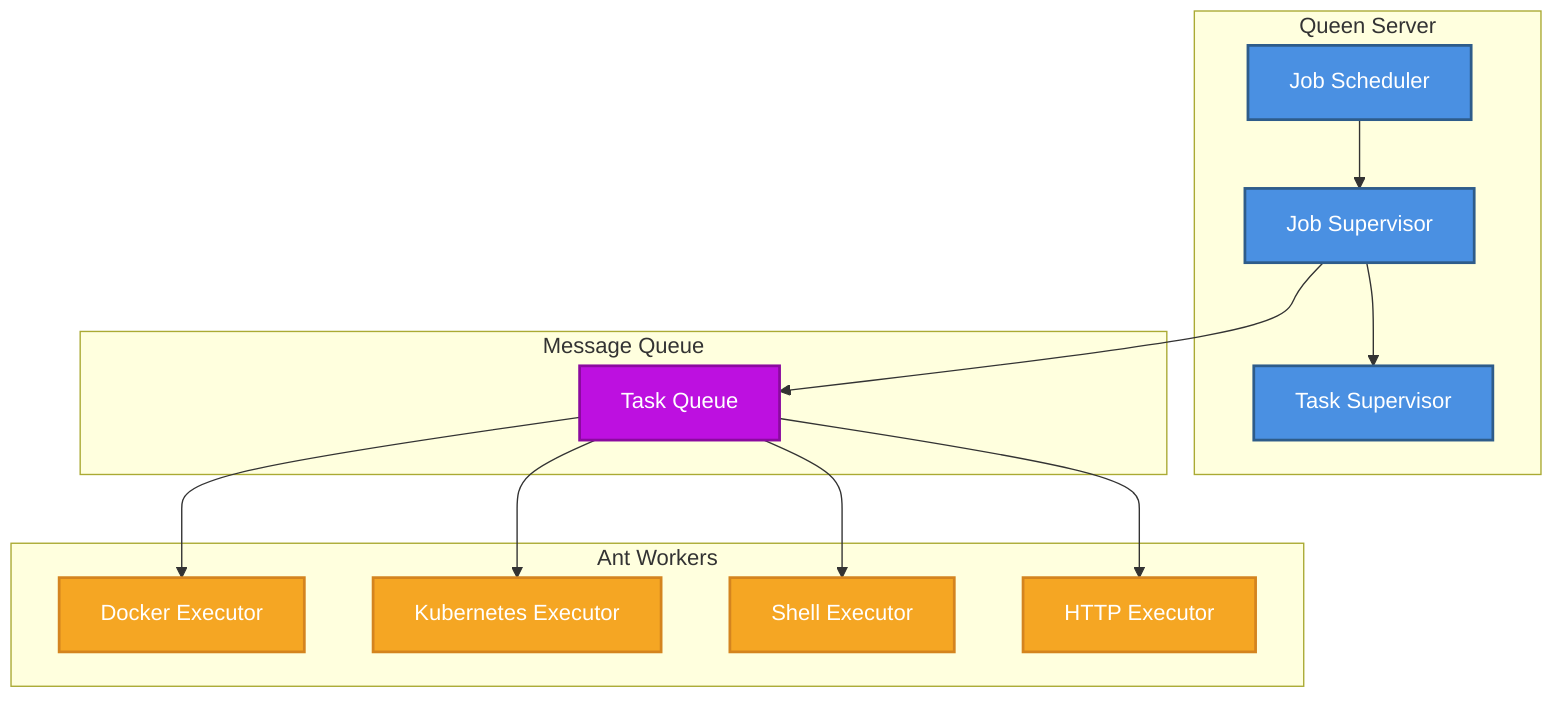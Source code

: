 graph TB
    subgraph Queen["Queen Server"]
        JS["Job Scheduler"]:::core
        JSup["Job Supervisor"]:::core
        TS["Task Supervisor"]:::core
    end
    subgraph MQ["Message Queue"]
        TQ["Task Queue"]:::queue
    end
    subgraph Ants["Ant Workers"]
        DE["Docker Executor"]:::executor
        KE["Kubernetes Executor"]:::executor
        SE["Shell Executor"]:::executor
        HE["HTTP Executor"]:::executor
    end
    %% Relationships
    JS --> JSup
    JSup --> TS
    JSup --> TQ
    TQ --> DE
    TQ --> KE
    TQ --> SE
    TQ --> HE
    %% Styling
    classDef core fill:#4A90E2,stroke:#2E5C8A,stroke-width:2px,color:#FFFFFF
    classDef executor fill:#F5A623,stroke:#D4841F,stroke-width:2px,color:#FFFFFF
    classDef queue fill:#BD10E0,stroke:#8B0A9F,stroke-width:2px,color:#FFFFFF